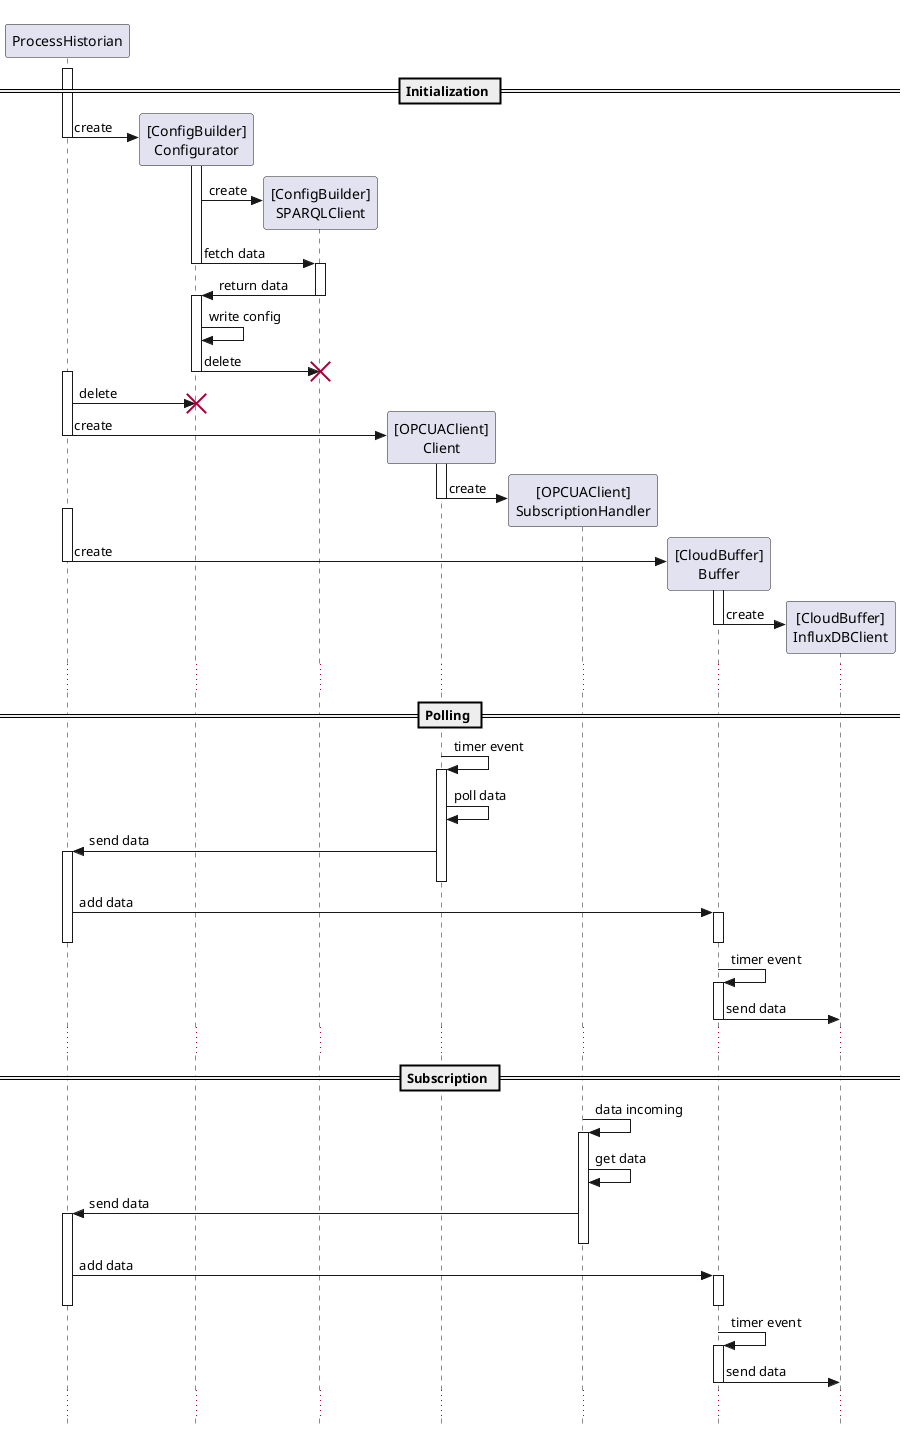 @startuml "Sequence Diagram"
skinparam style strictuml
participant ProcessHistorian
== Initialization ==
activate ProcessHistorian
ProcessHistorian -> "[ConfigBuilder]\nConfigurator" as ConfigBuilder.Configurator ** : create
deactivate ProcessHistorian
activate ConfigBuilder.Configurator
ConfigBuilder.Configurator -> "[ConfigBuilder]\nSPARQLClient" as ConfigBuilder.SPARQLClient ** : create
ConfigBuilder.Configurator -> ConfigBuilder.SPARQLClient : fetch data
deactivate ConfigBuilder.Configurator
activate ConfigBuilder.SPARQLClient
ConfigBuilder.SPARQLClient -> ConfigBuilder.Configurator : return data
deactivate ConfigBuilder.SPARQLClient
activate ConfigBuilder.Configurator
ConfigBuilder.Configurator -> ConfigBuilder.Configurator : write config
ConfigBuilder.Configurator -> ConfigBuilder.SPARQLClient !! : delete
deactivate ConfigBuilder.Configurator
activate ProcessHistorian
ProcessHistorian -> ConfigBuilder.Configurator !! : delete

ProcessHistorian -> "[OPCUAClient]\nClient" as OPCUAClient.Client ** : create
activate OPCUAClient.Client
deactivate ProcessHistorian
OPCUAClient.Client -> "[OPCUAClient]\nSubscriptionHandler" as OPCUAClient.SubscriptionHandler ** : create
deactivate OPCUAClient.Client

activate ProcessHistorian
ProcessHistorian -> "[CloudBuffer]\nBuffer" as CloudBuffer.Buffer ** : create
activate CloudBuffer.Buffer
deactivate ProcessHistorian
CloudBuffer.Buffer -> "[CloudBuffer]\nInfluxDBClient" as CloudBuffer.InfluxDBClient ** : create
deactivate CloudBuffer.Buffer
...

== Polling ==

OPCUAClient.Client -> OPCUAClient.Client : timer event
activate OPCUAClient.Client
OPCUAClient.Client -> OPCUAClient.Client : poll data
OPCUAClient.Client -> ProcessHistorian : send data
activate ProcessHistorian
deactivate OPCUAClient.Client
ProcessHistorian -> CloudBuffer.Buffer : add data
activate CloudBuffer.Buffer
deactivate CloudBuffer.Buffer
deactivate ProcessHistorian
CloudBuffer.Buffer -> CloudBuffer.Buffer : timer event
activate CloudBuffer.Buffer
CloudBuffer.Buffer -> CloudBuffer.InfluxDBClient : send data
deactivate CloudBuffer.Buffer
...

== Subscription ==

OPCUAClient.SubscriptionHandler -> OPCUAClient.SubscriptionHandler : data incoming
activate OPCUAClient.SubscriptionHandler
OPCUAClient.SubscriptionHandler -> OPCUAClient.SubscriptionHandler : get data
OPCUAClient.SubscriptionHandler -> ProcessHistorian : send data
activate ProcessHistorian
deactivate OPCUAClient.SubscriptionHandler
ProcessHistorian -> CloudBuffer.Buffer : add data
activate CloudBuffer.Buffer
deactivate CloudBuffer.Buffer
deactivate ProcessHistorian
CloudBuffer.Buffer -> CloudBuffer.Buffer : timer event
activate CloudBuffer.Buffer
CloudBuffer.Buffer -> CloudBuffer.InfluxDBClient : send data
deactivate CloudBuffer.Buffer
...
@enduml